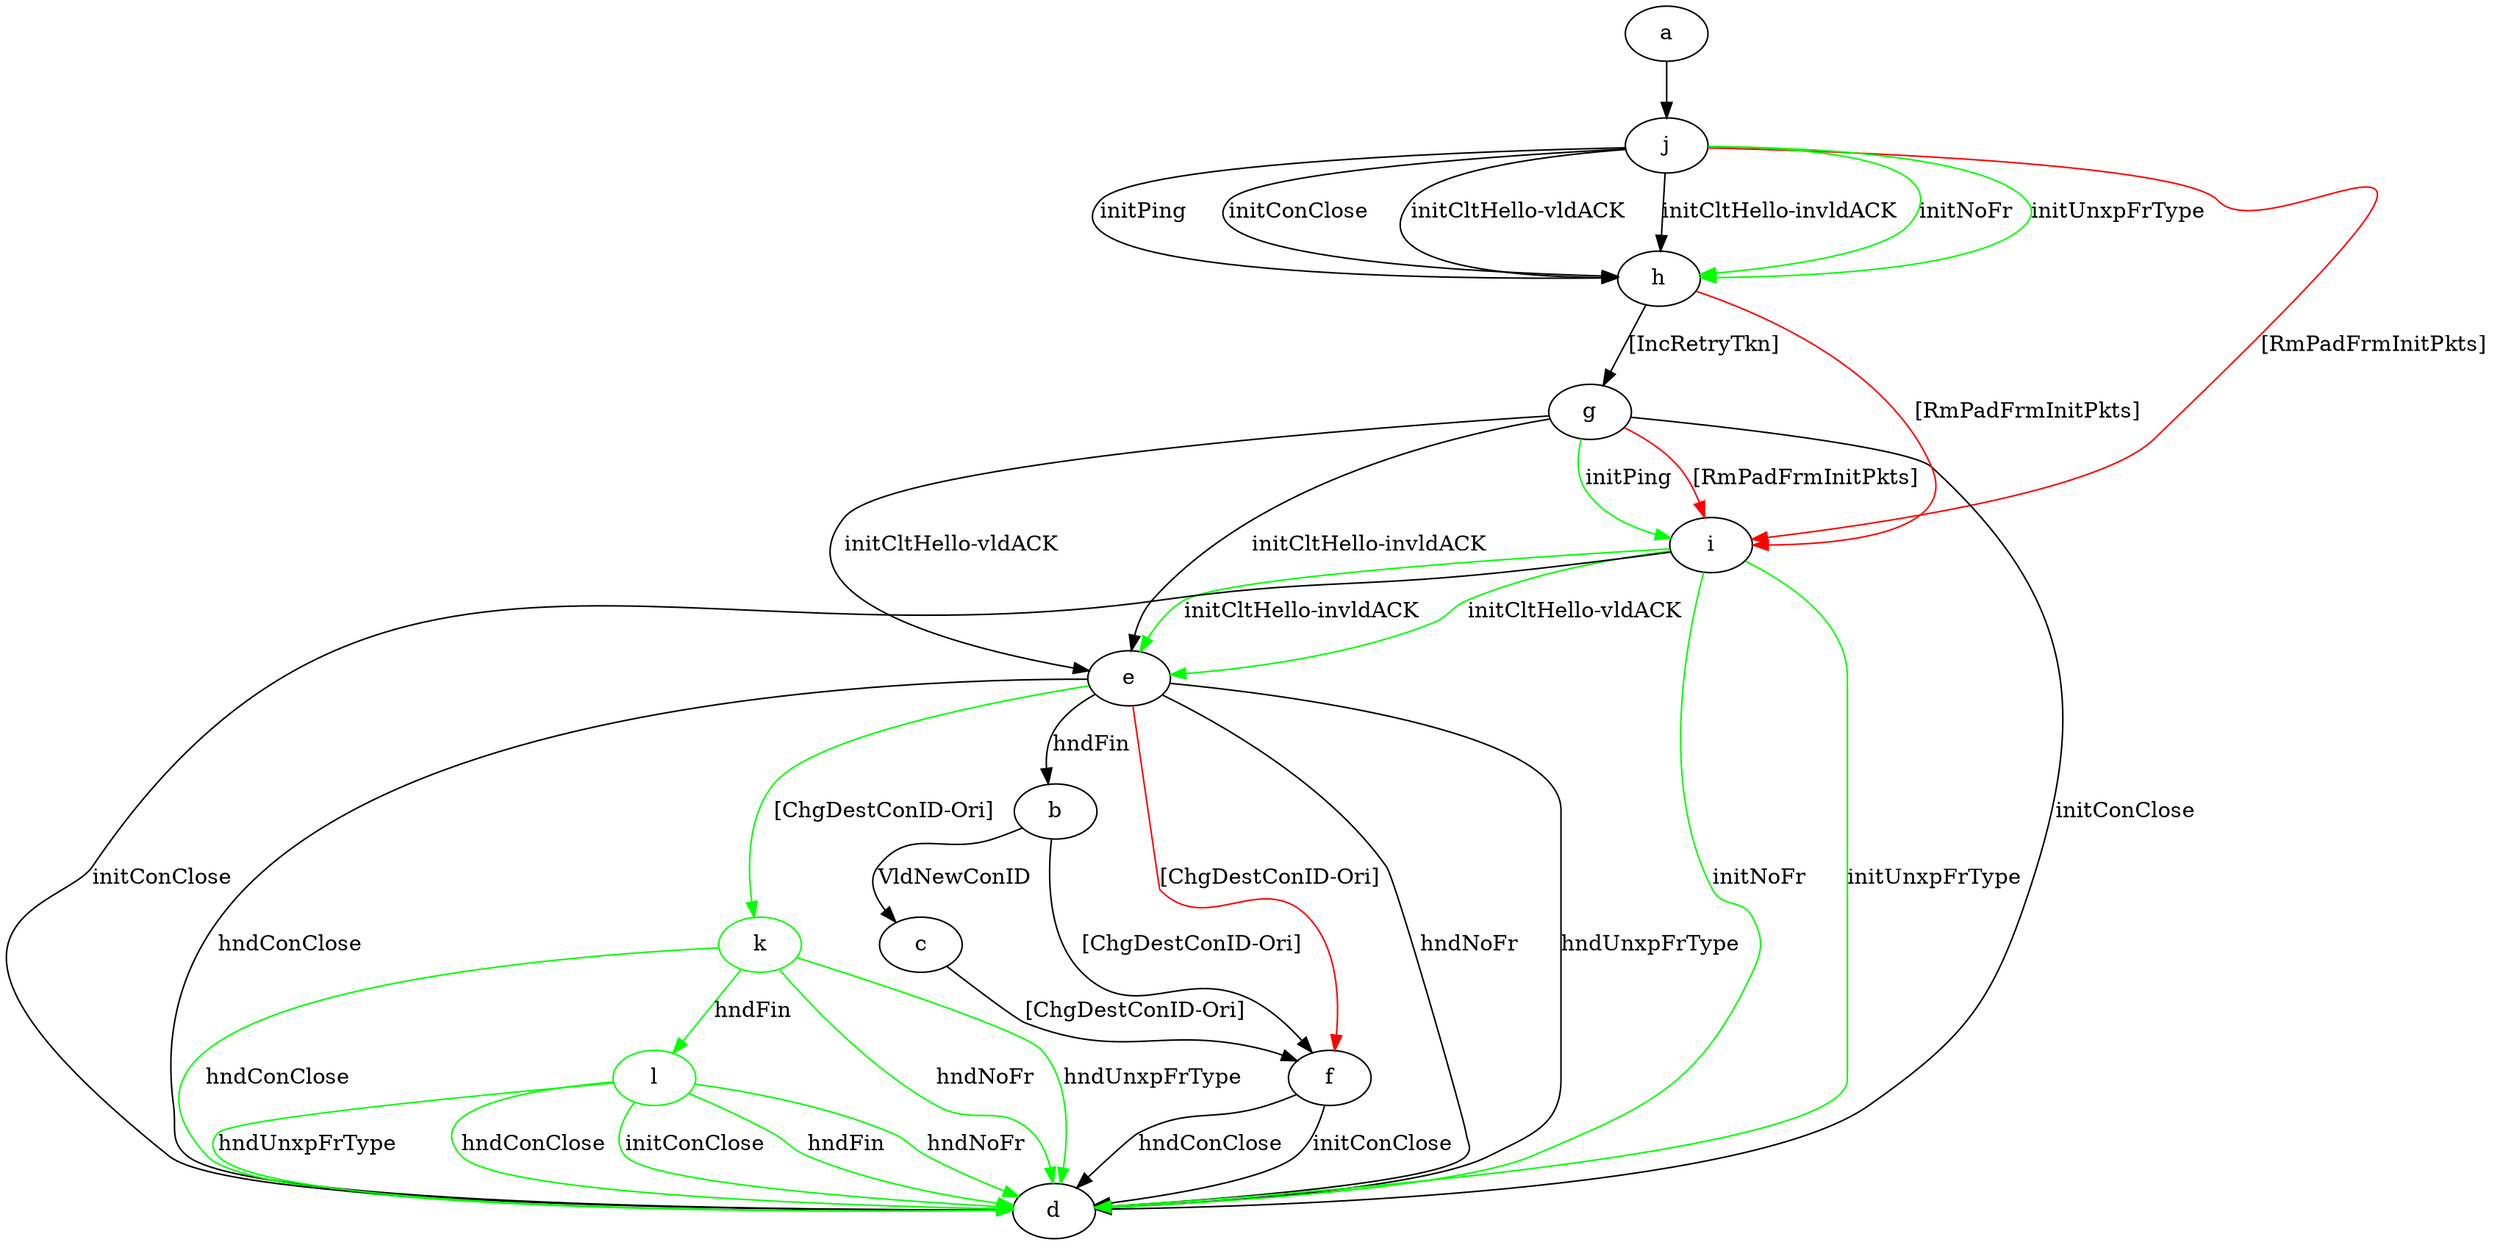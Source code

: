 digraph "" {
	a -> j	[key=0];
	b -> c	[key=0,
		label="VldNewConID "];
	b -> f	[key=0,
		label="[ChgDestConID-Ori] "];
	c -> f	[key=0,
		label="[ChgDestConID-Ori] "];
	e -> b	[key=0,
		label="hndFin "];
	e -> d	[key=0,
		label="hndNoFr "];
	e -> d	[key=1,
		label="hndUnxpFrType "];
	e -> d	[key=2,
		label="hndConClose "];
	e -> f	[key=0,
		color=red,
		label="[ChgDestConID-Ori] "];
	k	[color=green];
	e -> k	[key=0,
		color=green,
		label="[ChgDestConID-Ori] "];
	f -> d	[key=0,
		label="initConClose "];
	f -> d	[key=1,
		label="hndConClose "];
	g -> d	[key=0,
		label="initConClose "];
	g -> e	[key=0,
		label="initCltHello-vldACK "];
	g -> e	[key=1,
		label="initCltHello-invldACK "];
	g -> i	[key=0,
		color=green,
		label="initPing "];
	g -> i	[key=1,
		color=red,
		label="[RmPadFrmInitPkts] "];
	h -> g	[key=0,
		label="[IncRetryTkn] "];
	h -> i	[key=0,
		color=red,
		label="[RmPadFrmInitPkts] "];
	i -> d	[key=0,
		label="initConClose "];
	i -> d	[key=1,
		color=green,
		label="initNoFr "];
	i -> d	[key=2,
		color=green,
		label="initUnxpFrType "];
	i -> e	[key=0,
		color=green,
		label="initCltHello-vldACK "];
	i -> e	[key=1,
		color=green,
		label="initCltHello-invldACK "];
	j -> h	[key=0,
		label="initPing "];
	j -> h	[key=1,
		label="initConClose "];
	j -> h	[key=2,
		label="initCltHello-vldACK "];
	j -> h	[key=3,
		label="initCltHello-invldACK "];
	j -> h	[key=4,
		color=green,
		label="initNoFr "];
	j -> h	[key=5,
		color=green,
		label="initUnxpFrType "];
	j -> i	[key=0,
		color=red,
		label="[RmPadFrmInitPkts] "];
	k -> d	[key=0,
		color=green,
		label="hndNoFr "];
	k -> d	[key=1,
		color=green,
		label="hndUnxpFrType "];
	k -> d	[key=2,
		color=green,
		label="hndConClose "];
	l	[color=green];
	k -> l	[key=0,
		color=green,
		label="hndFin "];
	l -> d	[key=0,
		color=green,
		label="initConClose "];
	l -> d	[key=1,
		color=green,
		label="hndFin "];
	l -> d	[key=2,
		color=green,
		label="hndNoFr "];
	l -> d	[key=3,
		color=green,
		label="hndUnxpFrType "];
	l -> d	[key=4,
		color=green,
		label="hndConClose "];
}
